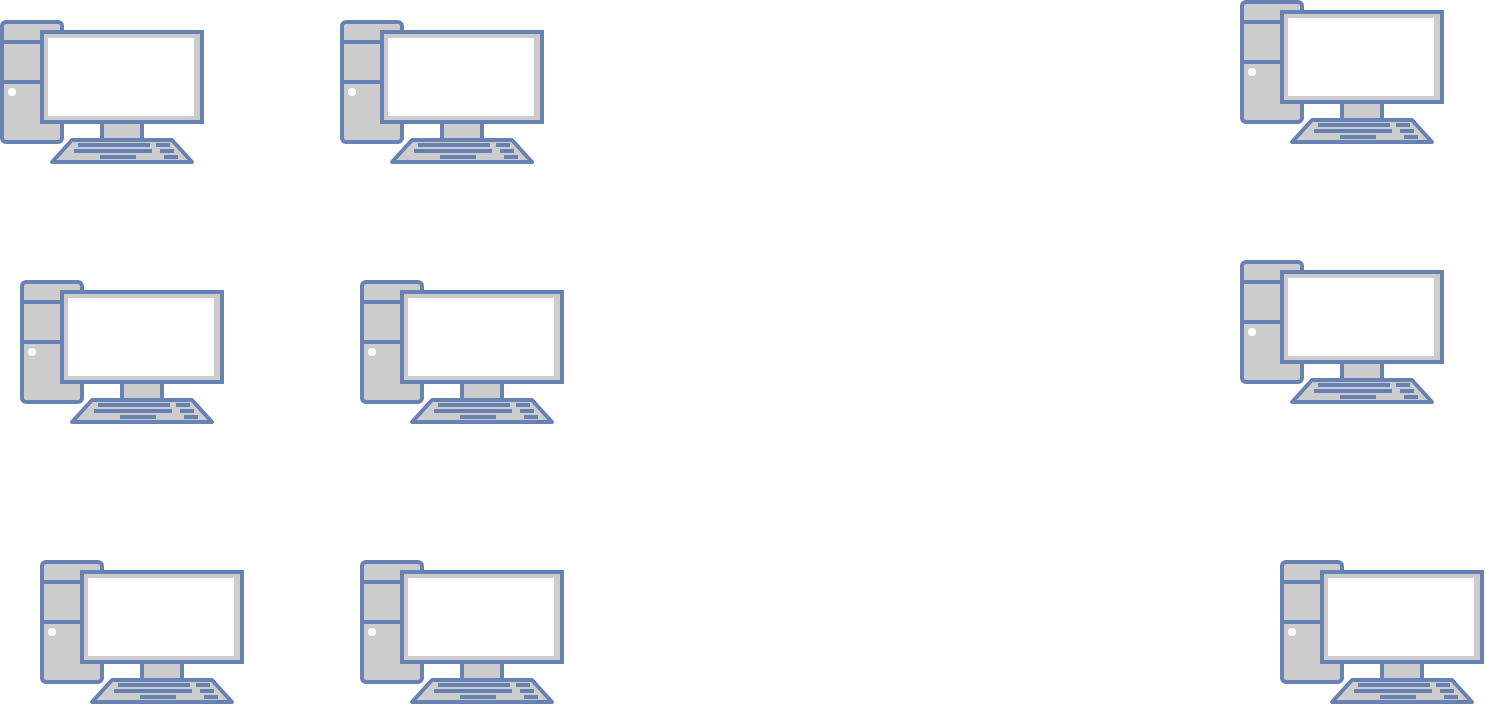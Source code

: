 <mxfile version="23.0.2" type="device">
  <diagram name="Página-1" id="WIxBpi7qLlJW7hQppGby">
    <mxGraphModel dx="1647" dy="886" grid="1" gridSize="10" guides="1" tooltips="1" connect="1" arrows="1" fold="1" page="1" pageScale="1" pageWidth="827" pageHeight="1169" math="0" shadow="0">
      <root>
        <mxCell id="0" />
        <mxCell id="1" parent="0" />
        <mxCell id="4bn7kTFT1bvSBGKjPpc9-1" value="" style="fontColor=#0066CC;verticalAlign=top;verticalLabelPosition=bottom;labelPosition=center;align=center;html=1;outlineConnect=0;fillColor=#CCCCCC;strokeColor=#6881B3;gradientColor=none;gradientDirection=north;strokeWidth=2;shape=mxgraph.networks.pc;" vertex="1" parent="1">
          <mxGeometry x="70" y="670" width="100" height="70" as="geometry" />
        </mxCell>
        <mxCell id="4bn7kTFT1bvSBGKjPpc9-2" value="" style="fontColor=#0066CC;verticalAlign=top;verticalLabelPosition=bottom;labelPosition=center;align=center;html=1;outlineConnect=0;fillColor=#CCCCCC;strokeColor=#6881B3;gradientColor=none;gradientDirection=north;strokeWidth=2;shape=mxgraph.networks.pc;" vertex="1" parent="1">
          <mxGeometry x="670" y="390" width="100" height="70" as="geometry" />
        </mxCell>
        <mxCell id="4bn7kTFT1bvSBGKjPpc9-3" value="" style="fontColor=#0066CC;verticalAlign=top;verticalLabelPosition=bottom;labelPosition=center;align=center;html=1;outlineConnect=0;fillColor=#CCCCCC;strokeColor=#6881B3;gradientColor=none;gradientDirection=north;strokeWidth=2;shape=mxgraph.networks.pc;" vertex="1" parent="1">
          <mxGeometry x="60" y="530" width="100" height="70" as="geometry" />
        </mxCell>
        <mxCell id="4bn7kTFT1bvSBGKjPpc9-4" value="" style="fontColor=#0066CC;verticalAlign=top;verticalLabelPosition=bottom;labelPosition=center;align=center;html=1;outlineConnect=0;fillColor=#CCCCCC;strokeColor=#6881B3;gradientColor=none;gradientDirection=north;strokeWidth=2;shape=mxgraph.networks.pc;" vertex="1" parent="1">
          <mxGeometry x="50" y="400" width="100" height="70" as="geometry" />
        </mxCell>
        <mxCell id="4bn7kTFT1bvSBGKjPpc9-5" value="" style="fontColor=#0066CC;verticalAlign=top;verticalLabelPosition=bottom;labelPosition=center;align=center;html=1;outlineConnect=0;fillColor=#CCCCCC;strokeColor=#6881B3;gradientColor=none;gradientDirection=north;strokeWidth=2;shape=mxgraph.networks.pc;" vertex="1" parent="1">
          <mxGeometry x="230" y="530" width="100" height="70" as="geometry" />
        </mxCell>
        <mxCell id="4bn7kTFT1bvSBGKjPpc9-6" value="" style="fontColor=#0066CC;verticalAlign=top;verticalLabelPosition=bottom;labelPosition=center;align=center;html=1;outlineConnect=0;fillColor=#CCCCCC;strokeColor=#6881B3;gradientColor=none;gradientDirection=north;strokeWidth=2;shape=mxgraph.networks.pc;" vertex="1" parent="1">
          <mxGeometry x="690" y="670" width="100" height="70" as="geometry" />
        </mxCell>
        <mxCell id="4bn7kTFT1bvSBGKjPpc9-7" value="" style="fontColor=#0066CC;verticalAlign=top;verticalLabelPosition=bottom;labelPosition=center;align=center;html=1;outlineConnect=0;fillColor=#CCCCCC;strokeColor=#6881B3;gradientColor=none;gradientDirection=north;strokeWidth=2;shape=mxgraph.networks.pc;" vertex="1" parent="1">
          <mxGeometry x="220" y="400" width="100" height="70" as="geometry" />
        </mxCell>
        <mxCell id="4bn7kTFT1bvSBGKjPpc9-8" value="" style="fontColor=#0066CC;verticalAlign=top;verticalLabelPosition=bottom;labelPosition=center;align=center;html=1;outlineConnect=0;fillColor=#CCCCCC;strokeColor=#6881B3;gradientColor=none;gradientDirection=north;strokeWidth=2;shape=mxgraph.networks.pc;" vertex="1" parent="1">
          <mxGeometry x="230" y="670" width="100" height="70" as="geometry" />
        </mxCell>
        <mxCell id="4bn7kTFT1bvSBGKjPpc9-9" value="" style="fontColor=#0066CC;verticalAlign=top;verticalLabelPosition=bottom;labelPosition=center;align=center;html=1;outlineConnect=0;fillColor=#CCCCCC;strokeColor=#6881B3;gradientColor=none;gradientDirection=north;strokeWidth=2;shape=mxgraph.networks.pc;" vertex="1" parent="1">
          <mxGeometry x="670" y="520" width="100" height="70" as="geometry" />
        </mxCell>
      </root>
    </mxGraphModel>
  </diagram>
</mxfile>
